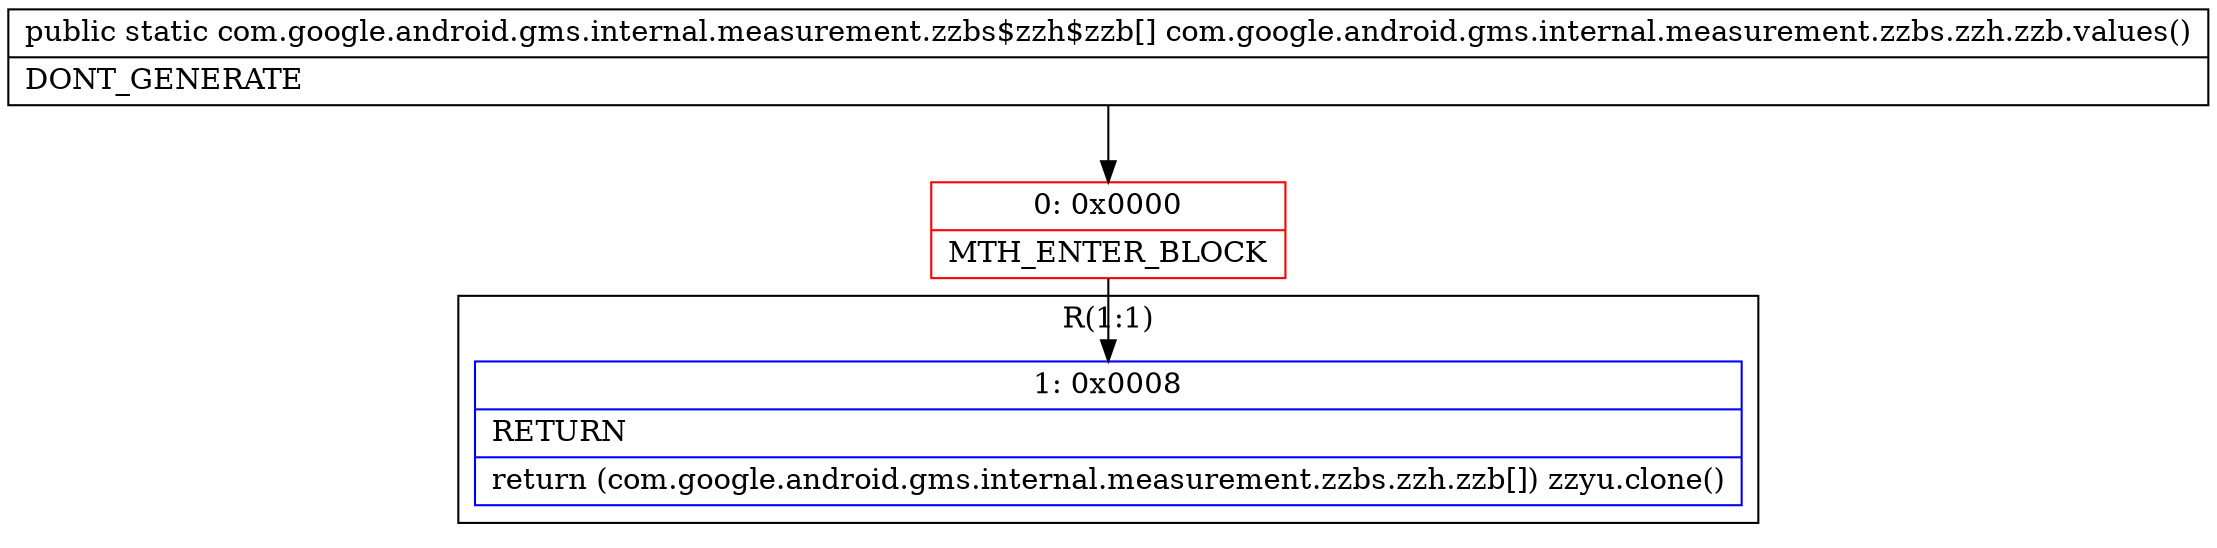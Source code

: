 digraph "CFG forcom.google.android.gms.internal.measurement.zzbs.zzh.zzb.values()[Lcom\/google\/android\/gms\/internal\/measurement\/zzbs$zzh$zzb;" {
subgraph cluster_Region_1976729533 {
label = "R(1:1)";
node [shape=record,color=blue];
Node_1 [shape=record,label="{1\:\ 0x0008|RETURN\l|return (com.google.android.gms.internal.measurement.zzbs.zzh.zzb[]) zzyu.clone()\l}"];
}
Node_0 [shape=record,color=red,label="{0\:\ 0x0000|MTH_ENTER_BLOCK\l}"];
MethodNode[shape=record,label="{public static com.google.android.gms.internal.measurement.zzbs$zzh$zzb[] com.google.android.gms.internal.measurement.zzbs.zzh.zzb.values()  | DONT_GENERATE\l}"];
MethodNode -> Node_0;
Node_0 -> Node_1;
}

